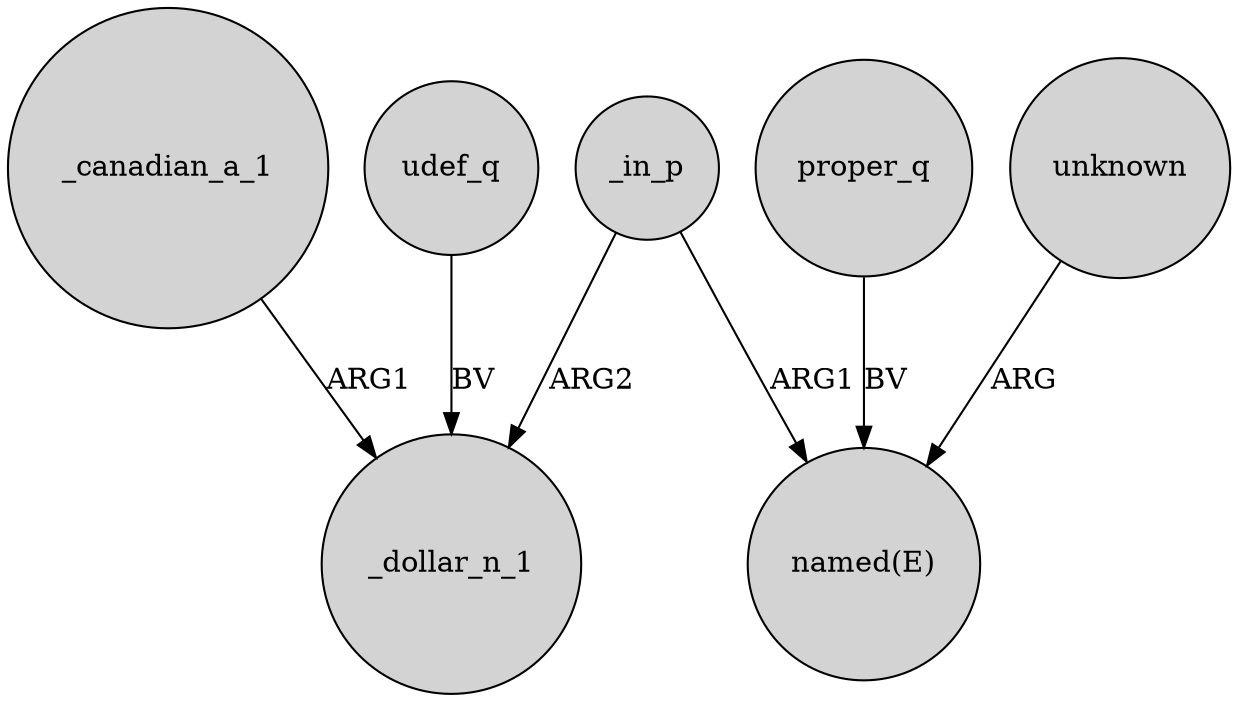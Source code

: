 digraph {
	node [shape=circle style=filled]
	_canadian_a_1 -> _dollar_n_1 [label=ARG1]
	_in_p -> _dollar_n_1 [label=ARG2]
	_in_p -> "named(E)" [label=ARG1]
	proper_q -> "named(E)" [label=BV]
	udef_q -> _dollar_n_1 [label=BV]
	unknown -> "named(E)" [label=ARG]
}
